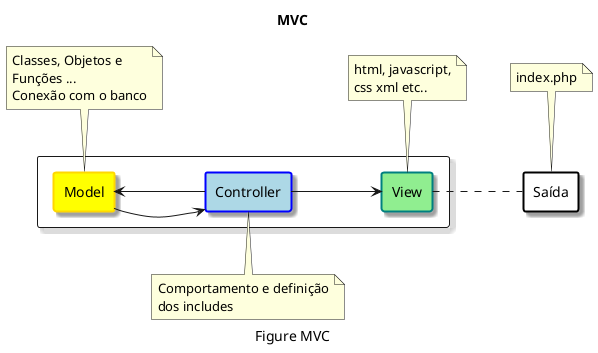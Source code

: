 @startuml

caption Figure MVC

rectangle {

    title MVC

    rectangle "Model" as md <<styleMd>> #yellow;line.bold 
    rectangle "Controller" as ctr<<styleCtr>> #lightblue;line.bold 
    rectangle "View" as vw <<styleVw>> #lightGreen;line.bold 
}

rectangle "Saída" as sd<<styleSd>> #white;line.bold 

note bottom of ctr{
  Comportamento e definição
  dos includes
}
note top of md{
  Classes, Objetos e
  Funções ...
  Conexão com o banco
}
note top of vw{
  html, javascript,
  css xml etc..
}
note top of sd{
  index.php
}

' Definições globais para os retângulos
skinparam rectangle {
  Shadowing true
}
' Estilos individuais
skinparam rectangle {
  BorderColor<<styleMd>> gold 
  BorderColor<<styleVw>> teal
  BorderColor<<styleCtr>> blue
  BorderColor<<styleSd>> black
}

hide stereotype  

''=========================  RELACOES  ==================================

ctr -r-> vw : \t\t
ctr -l-> md : \t\t
md -r-> ctr : \t\t
vw .r. sd :\t\t

@enduml
